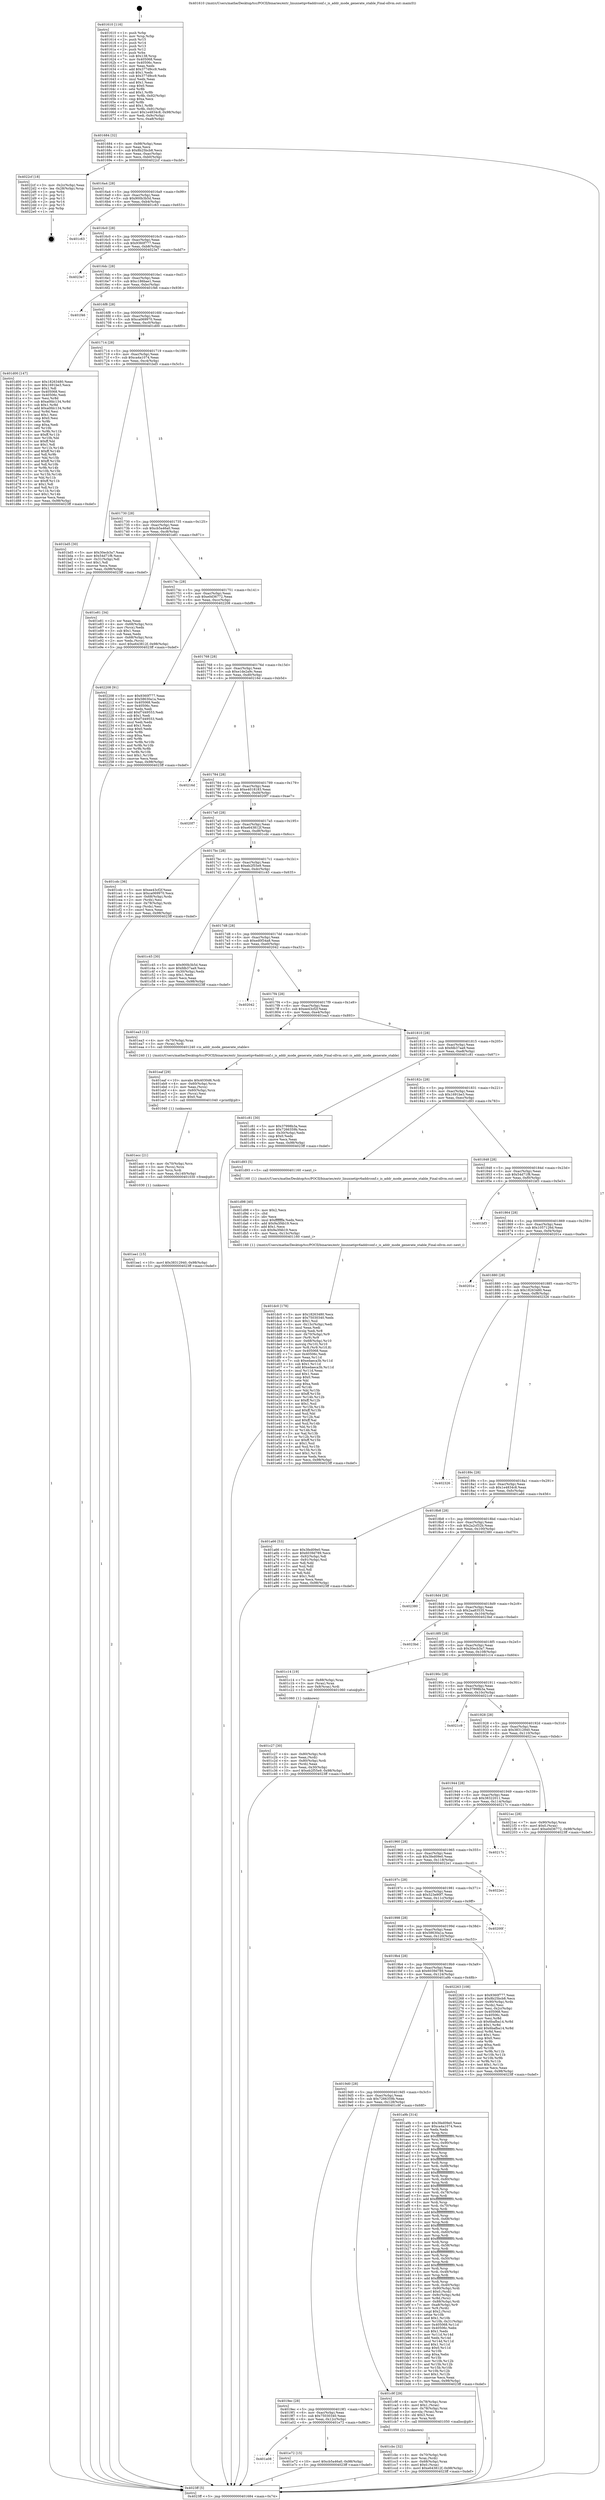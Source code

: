 digraph "0x401610" {
  label = "0x401610 (/mnt/c/Users/mathe/Desktop/tcc/POCII/binaries/extr_linuxnetipv6addrconf.c_is_addr_mode_generate_stable_Final-ollvm.out::main(0))"
  labelloc = "t"
  node[shape=record]

  Entry [label="",width=0.3,height=0.3,shape=circle,fillcolor=black,style=filled]
  "0x401684" [label="{
     0x401684 [32]\l
     | [instrs]\l
     &nbsp;&nbsp;0x401684 \<+6\>: mov -0x98(%rbp),%eax\l
     &nbsp;&nbsp;0x40168a \<+2\>: mov %eax,%ecx\l
     &nbsp;&nbsp;0x40168c \<+6\>: sub $0x8b25bcb8,%ecx\l
     &nbsp;&nbsp;0x401692 \<+6\>: mov %eax,-0xac(%rbp)\l
     &nbsp;&nbsp;0x401698 \<+6\>: mov %ecx,-0xb0(%rbp)\l
     &nbsp;&nbsp;0x40169e \<+6\>: je 00000000004022cf \<main+0xcbf\>\l
  }"]
  "0x4022cf" [label="{
     0x4022cf [18]\l
     | [instrs]\l
     &nbsp;&nbsp;0x4022cf \<+3\>: mov -0x2c(%rbp),%eax\l
     &nbsp;&nbsp;0x4022d2 \<+4\>: lea -0x28(%rbp),%rsp\l
     &nbsp;&nbsp;0x4022d6 \<+1\>: pop %rbx\l
     &nbsp;&nbsp;0x4022d7 \<+2\>: pop %r12\l
     &nbsp;&nbsp;0x4022d9 \<+2\>: pop %r13\l
     &nbsp;&nbsp;0x4022db \<+2\>: pop %r14\l
     &nbsp;&nbsp;0x4022dd \<+2\>: pop %r15\l
     &nbsp;&nbsp;0x4022df \<+1\>: pop %rbp\l
     &nbsp;&nbsp;0x4022e0 \<+1\>: ret\l
  }"]
  "0x4016a4" [label="{
     0x4016a4 [28]\l
     | [instrs]\l
     &nbsp;&nbsp;0x4016a4 \<+5\>: jmp 00000000004016a9 \<main+0x99\>\l
     &nbsp;&nbsp;0x4016a9 \<+6\>: mov -0xac(%rbp),%eax\l
     &nbsp;&nbsp;0x4016af \<+5\>: sub $0x900b3b5d,%eax\l
     &nbsp;&nbsp;0x4016b4 \<+6\>: mov %eax,-0xb4(%rbp)\l
     &nbsp;&nbsp;0x4016ba \<+6\>: je 0000000000401c63 \<main+0x653\>\l
  }"]
  Exit [label="",width=0.3,height=0.3,shape=circle,fillcolor=black,style=filled,peripheries=2]
  "0x401c63" [label="{
     0x401c63\l
  }", style=dashed]
  "0x4016c0" [label="{
     0x4016c0 [28]\l
     | [instrs]\l
     &nbsp;&nbsp;0x4016c0 \<+5\>: jmp 00000000004016c5 \<main+0xb5\>\l
     &nbsp;&nbsp;0x4016c5 \<+6\>: mov -0xac(%rbp),%eax\l
     &nbsp;&nbsp;0x4016cb \<+5\>: sub $0x9360f777,%eax\l
     &nbsp;&nbsp;0x4016d0 \<+6\>: mov %eax,-0xb8(%rbp)\l
     &nbsp;&nbsp;0x4016d6 \<+6\>: je 00000000004023e7 \<main+0xdd7\>\l
  }"]
  "0x401ee1" [label="{
     0x401ee1 [15]\l
     | [instrs]\l
     &nbsp;&nbsp;0x401ee1 \<+10\>: movl $0x38312940,-0x98(%rbp)\l
     &nbsp;&nbsp;0x401eeb \<+5\>: jmp 00000000004023ff \<main+0xdef\>\l
  }"]
  "0x4023e7" [label="{
     0x4023e7\l
  }", style=dashed]
  "0x4016dc" [label="{
     0x4016dc [28]\l
     | [instrs]\l
     &nbsp;&nbsp;0x4016dc \<+5\>: jmp 00000000004016e1 \<main+0xd1\>\l
     &nbsp;&nbsp;0x4016e1 \<+6\>: mov -0xac(%rbp),%eax\l
     &nbsp;&nbsp;0x4016e7 \<+5\>: sub $0xc186bae1,%eax\l
     &nbsp;&nbsp;0x4016ec \<+6\>: mov %eax,-0xbc(%rbp)\l
     &nbsp;&nbsp;0x4016f2 \<+6\>: je 0000000000401f46 \<main+0x936\>\l
  }"]
  "0x401ecc" [label="{
     0x401ecc [21]\l
     | [instrs]\l
     &nbsp;&nbsp;0x401ecc \<+4\>: mov -0x70(%rbp),%rcx\l
     &nbsp;&nbsp;0x401ed0 \<+3\>: mov (%rcx),%rcx\l
     &nbsp;&nbsp;0x401ed3 \<+3\>: mov %rcx,%rdi\l
     &nbsp;&nbsp;0x401ed6 \<+6\>: mov %eax,-0x140(%rbp)\l
     &nbsp;&nbsp;0x401edc \<+5\>: call 0000000000401030 \<free@plt\>\l
     | [calls]\l
     &nbsp;&nbsp;0x401030 \{1\} (unknown)\l
  }"]
  "0x401f46" [label="{
     0x401f46\l
  }", style=dashed]
  "0x4016f8" [label="{
     0x4016f8 [28]\l
     | [instrs]\l
     &nbsp;&nbsp;0x4016f8 \<+5\>: jmp 00000000004016fd \<main+0xed\>\l
     &nbsp;&nbsp;0x4016fd \<+6\>: mov -0xac(%rbp),%eax\l
     &nbsp;&nbsp;0x401703 \<+5\>: sub $0xca069970,%eax\l
     &nbsp;&nbsp;0x401708 \<+6\>: mov %eax,-0xc0(%rbp)\l
     &nbsp;&nbsp;0x40170e \<+6\>: je 0000000000401d00 \<main+0x6f0\>\l
  }"]
  "0x401eaf" [label="{
     0x401eaf [29]\l
     | [instrs]\l
     &nbsp;&nbsp;0x401eaf \<+10\>: movabs $0x4030d6,%rdi\l
     &nbsp;&nbsp;0x401eb9 \<+4\>: mov -0x60(%rbp),%rcx\l
     &nbsp;&nbsp;0x401ebd \<+2\>: mov %eax,(%rcx)\l
     &nbsp;&nbsp;0x401ebf \<+4\>: mov -0x60(%rbp),%rcx\l
     &nbsp;&nbsp;0x401ec3 \<+2\>: mov (%rcx),%esi\l
     &nbsp;&nbsp;0x401ec5 \<+2\>: mov $0x0,%al\l
     &nbsp;&nbsp;0x401ec7 \<+5\>: call 0000000000401040 \<printf@plt\>\l
     | [calls]\l
     &nbsp;&nbsp;0x401040 \{1\} (unknown)\l
  }"]
  "0x401d00" [label="{
     0x401d00 [147]\l
     | [instrs]\l
     &nbsp;&nbsp;0x401d00 \<+5\>: mov $0x18263480,%eax\l
     &nbsp;&nbsp;0x401d05 \<+5\>: mov $0x1691be3,%ecx\l
     &nbsp;&nbsp;0x401d0a \<+2\>: mov $0x1,%dl\l
     &nbsp;&nbsp;0x401d0c \<+7\>: mov 0x405068,%esi\l
     &nbsp;&nbsp;0x401d13 \<+7\>: mov 0x40506c,%edi\l
     &nbsp;&nbsp;0x401d1a \<+3\>: mov %esi,%r8d\l
     &nbsp;&nbsp;0x401d1d \<+7\>: sub $0xa0fdc134,%r8d\l
     &nbsp;&nbsp;0x401d24 \<+4\>: sub $0x1,%r8d\l
     &nbsp;&nbsp;0x401d28 \<+7\>: add $0xa0fdc134,%r8d\l
     &nbsp;&nbsp;0x401d2f \<+4\>: imul %r8d,%esi\l
     &nbsp;&nbsp;0x401d33 \<+3\>: and $0x1,%esi\l
     &nbsp;&nbsp;0x401d36 \<+3\>: cmp $0x0,%esi\l
     &nbsp;&nbsp;0x401d39 \<+4\>: sete %r9b\l
     &nbsp;&nbsp;0x401d3d \<+3\>: cmp $0xa,%edi\l
     &nbsp;&nbsp;0x401d40 \<+4\>: setl %r10b\l
     &nbsp;&nbsp;0x401d44 \<+3\>: mov %r9b,%r11b\l
     &nbsp;&nbsp;0x401d47 \<+4\>: xor $0xff,%r11b\l
     &nbsp;&nbsp;0x401d4b \<+3\>: mov %r10b,%bl\l
     &nbsp;&nbsp;0x401d4e \<+3\>: xor $0xff,%bl\l
     &nbsp;&nbsp;0x401d51 \<+3\>: xor $0x1,%dl\l
     &nbsp;&nbsp;0x401d54 \<+3\>: mov %r11b,%r14b\l
     &nbsp;&nbsp;0x401d57 \<+4\>: and $0xff,%r14b\l
     &nbsp;&nbsp;0x401d5b \<+3\>: and %dl,%r9b\l
     &nbsp;&nbsp;0x401d5e \<+3\>: mov %bl,%r15b\l
     &nbsp;&nbsp;0x401d61 \<+4\>: and $0xff,%r15b\l
     &nbsp;&nbsp;0x401d65 \<+3\>: and %dl,%r10b\l
     &nbsp;&nbsp;0x401d68 \<+3\>: or %r9b,%r14b\l
     &nbsp;&nbsp;0x401d6b \<+3\>: or %r10b,%r15b\l
     &nbsp;&nbsp;0x401d6e \<+3\>: xor %r15b,%r14b\l
     &nbsp;&nbsp;0x401d71 \<+3\>: or %bl,%r11b\l
     &nbsp;&nbsp;0x401d74 \<+4\>: xor $0xff,%r11b\l
     &nbsp;&nbsp;0x401d78 \<+3\>: or $0x1,%dl\l
     &nbsp;&nbsp;0x401d7b \<+3\>: and %dl,%r11b\l
     &nbsp;&nbsp;0x401d7e \<+3\>: or %r11b,%r14b\l
     &nbsp;&nbsp;0x401d81 \<+4\>: test $0x1,%r14b\l
     &nbsp;&nbsp;0x401d85 \<+3\>: cmovne %ecx,%eax\l
     &nbsp;&nbsp;0x401d88 \<+6\>: mov %eax,-0x98(%rbp)\l
     &nbsp;&nbsp;0x401d8e \<+5\>: jmp 00000000004023ff \<main+0xdef\>\l
  }"]
  "0x401714" [label="{
     0x401714 [28]\l
     | [instrs]\l
     &nbsp;&nbsp;0x401714 \<+5\>: jmp 0000000000401719 \<main+0x109\>\l
     &nbsp;&nbsp;0x401719 \<+6\>: mov -0xac(%rbp),%eax\l
     &nbsp;&nbsp;0x40171f \<+5\>: sub $0xca4a1074,%eax\l
     &nbsp;&nbsp;0x401724 \<+6\>: mov %eax,-0xc4(%rbp)\l
     &nbsp;&nbsp;0x40172a \<+6\>: je 0000000000401bd5 \<main+0x5c5\>\l
  }"]
  "0x401a08" [label="{
     0x401a08\l
  }", style=dashed]
  "0x401bd5" [label="{
     0x401bd5 [30]\l
     | [instrs]\l
     &nbsp;&nbsp;0x401bd5 \<+5\>: mov $0x30ecb3a7,%eax\l
     &nbsp;&nbsp;0x401bda \<+5\>: mov $0x54d71f8,%ecx\l
     &nbsp;&nbsp;0x401bdf \<+3\>: mov -0x31(%rbp),%dl\l
     &nbsp;&nbsp;0x401be2 \<+3\>: test $0x1,%dl\l
     &nbsp;&nbsp;0x401be5 \<+3\>: cmovne %ecx,%eax\l
     &nbsp;&nbsp;0x401be8 \<+6\>: mov %eax,-0x98(%rbp)\l
     &nbsp;&nbsp;0x401bee \<+5\>: jmp 00000000004023ff \<main+0xdef\>\l
  }"]
  "0x401730" [label="{
     0x401730 [28]\l
     | [instrs]\l
     &nbsp;&nbsp;0x401730 \<+5\>: jmp 0000000000401735 \<main+0x125\>\l
     &nbsp;&nbsp;0x401735 \<+6\>: mov -0xac(%rbp),%eax\l
     &nbsp;&nbsp;0x40173b \<+5\>: sub $0xcb5a46a0,%eax\l
     &nbsp;&nbsp;0x401740 \<+6\>: mov %eax,-0xc8(%rbp)\l
     &nbsp;&nbsp;0x401746 \<+6\>: je 0000000000401e81 \<main+0x871\>\l
  }"]
  "0x401e72" [label="{
     0x401e72 [15]\l
     | [instrs]\l
     &nbsp;&nbsp;0x401e72 \<+10\>: movl $0xcb5a46a0,-0x98(%rbp)\l
     &nbsp;&nbsp;0x401e7c \<+5\>: jmp 00000000004023ff \<main+0xdef\>\l
  }"]
  "0x401e81" [label="{
     0x401e81 [34]\l
     | [instrs]\l
     &nbsp;&nbsp;0x401e81 \<+2\>: xor %eax,%eax\l
     &nbsp;&nbsp;0x401e83 \<+4\>: mov -0x68(%rbp),%rcx\l
     &nbsp;&nbsp;0x401e87 \<+2\>: mov (%rcx),%edx\l
     &nbsp;&nbsp;0x401e89 \<+3\>: sub $0x1,%eax\l
     &nbsp;&nbsp;0x401e8c \<+2\>: sub %eax,%edx\l
     &nbsp;&nbsp;0x401e8e \<+4\>: mov -0x68(%rbp),%rcx\l
     &nbsp;&nbsp;0x401e92 \<+2\>: mov %edx,(%rcx)\l
     &nbsp;&nbsp;0x401e94 \<+10\>: movl $0xe643812f,-0x98(%rbp)\l
     &nbsp;&nbsp;0x401e9e \<+5\>: jmp 00000000004023ff \<main+0xdef\>\l
  }"]
  "0x40174c" [label="{
     0x40174c [28]\l
     | [instrs]\l
     &nbsp;&nbsp;0x40174c \<+5\>: jmp 0000000000401751 \<main+0x141\>\l
     &nbsp;&nbsp;0x401751 \<+6\>: mov -0xac(%rbp),%eax\l
     &nbsp;&nbsp;0x401757 \<+5\>: sub $0xe0d36772,%eax\l
     &nbsp;&nbsp;0x40175c \<+6\>: mov %eax,-0xcc(%rbp)\l
     &nbsp;&nbsp;0x401762 \<+6\>: je 0000000000402208 \<main+0xbf8\>\l
  }"]
  "0x401dc0" [label="{
     0x401dc0 [178]\l
     | [instrs]\l
     &nbsp;&nbsp;0x401dc0 \<+5\>: mov $0x18263480,%ecx\l
     &nbsp;&nbsp;0x401dc5 \<+5\>: mov $0x75030340,%edx\l
     &nbsp;&nbsp;0x401dca \<+3\>: mov $0x1,%sil\l
     &nbsp;&nbsp;0x401dcd \<+6\>: mov -0x13c(%rbp),%edi\l
     &nbsp;&nbsp;0x401dd3 \<+3\>: imul %eax,%edi\l
     &nbsp;&nbsp;0x401dd6 \<+3\>: movslq %edi,%r8\l
     &nbsp;&nbsp;0x401dd9 \<+4\>: mov -0x70(%rbp),%r9\l
     &nbsp;&nbsp;0x401ddd \<+3\>: mov (%r9),%r9\l
     &nbsp;&nbsp;0x401de0 \<+4\>: mov -0x68(%rbp),%r10\l
     &nbsp;&nbsp;0x401de4 \<+3\>: movslq (%r10),%r10\l
     &nbsp;&nbsp;0x401de7 \<+4\>: mov %r8,(%r9,%r10,8)\l
     &nbsp;&nbsp;0x401deb \<+7\>: mov 0x405068,%eax\l
     &nbsp;&nbsp;0x401df2 \<+7\>: mov 0x40506c,%edi\l
     &nbsp;&nbsp;0x401df9 \<+3\>: mov %eax,%r11d\l
     &nbsp;&nbsp;0x401dfc \<+7\>: sub $0xedaeca3b,%r11d\l
     &nbsp;&nbsp;0x401e03 \<+4\>: sub $0x1,%r11d\l
     &nbsp;&nbsp;0x401e07 \<+7\>: add $0xedaeca3b,%r11d\l
     &nbsp;&nbsp;0x401e0e \<+4\>: imul %r11d,%eax\l
     &nbsp;&nbsp;0x401e12 \<+3\>: and $0x1,%eax\l
     &nbsp;&nbsp;0x401e15 \<+3\>: cmp $0x0,%eax\l
     &nbsp;&nbsp;0x401e18 \<+3\>: sete %bl\l
     &nbsp;&nbsp;0x401e1b \<+3\>: cmp $0xa,%edi\l
     &nbsp;&nbsp;0x401e1e \<+4\>: setl %r14b\l
     &nbsp;&nbsp;0x401e22 \<+3\>: mov %bl,%r15b\l
     &nbsp;&nbsp;0x401e25 \<+4\>: xor $0xff,%r15b\l
     &nbsp;&nbsp;0x401e29 \<+3\>: mov %r14b,%r12b\l
     &nbsp;&nbsp;0x401e2c \<+4\>: xor $0xff,%r12b\l
     &nbsp;&nbsp;0x401e30 \<+4\>: xor $0x1,%sil\l
     &nbsp;&nbsp;0x401e34 \<+3\>: mov %r15b,%r13b\l
     &nbsp;&nbsp;0x401e37 \<+4\>: and $0xff,%r13b\l
     &nbsp;&nbsp;0x401e3b \<+3\>: and %sil,%bl\l
     &nbsp;&nbsp;0x401e3e \<+3\>: mov %r12b,%al\l
     &nbsp;&nbsp;0x401e41 \<+2\>: and $0xff,%al\l
     &nbsp;&nbsp;0x401e43 \<+3\>: and %sil,%r14b\l
     &nbsp;&nbsp;0x401e46 \<+3\>: or %bl,%r13b\l
     &nbsp;&nbsp;0x401e49 \<+3\>: or %r14b,%al\l
     &nbsp;&nbsp;0x401e4c \<+3\>: xor %al,%r13b\l
     &nbsp;&nbsp;0x401e4f \<+3\>: or %r12b,%r15b\l
     &nbsp;&nbsp;0x401e52 \<+4\>: xor $0xff,%r15b\l
     &nbsp;&nbsp;0x401e56 \<+4\>: or $0x1,%sil\l
     &nbsp;&nbsp;0x401e5a \<+3\>: and %sil,%r15b\l
     &nbsp;&nbsp;0x401e5d \<+3\>: or %r15b,%r13b\l
     &nbsp;&nbsp;0x401e60 \<+4\>: test $0x1,%r13b\l
     &nbsp;&nbsp;0x401e64 \<+3\>: cmovne %edx,%ecx\l
     &nbsp;&nbsp;0x401e67 \<+6\>: mov %ecx,-0x98(%rbp)\l
     &nbsp;&nbsp;0x401e6d \<+5\>: jmp 00000000004023ff \<main+0xdef\>\l
  }"]
  "0x402208" [label="{
     0x402208 [91]\l
     | [instrs]\l
     &nbsp;&nbsp;0x402208 \<+5\>: mov $0x9360f777,%eax\l
     &nbsp;&nbsp;0x40220d \<+5\>: mov $0x58630a1a,%ecx\l
     &nbsp;&nbsp;0x402212 \<+7\>: mov 0x405068,%edx\l
     &nbsp;&nbsp;0x402219 \<+7\>: mov 0x40506c,%esi\l
     &nbsp;&nbsp;0x402220 \<+2\>: mov %edx,%edi\l
     &nbsp;&nbsp;0x402222 \<+6\>: add $0xf7d49553,%edi\l
     &nbsp;&nbsp;0x402228 \<+3\>: sub $0x1,%edi\l
     &nbsp;&nbsp;0x40222b \<+6\>: sub $0xf7d49553,%edi\l
     &nbsp;&nbsp;0x402231 \<+3\>: imul %edi,%edx\l
     &nbsp;&nbsp;0x402234 \<+3\>: and $0x1,%edx\l
     &nbsp;&nbsp;0x402237 \<+3\>: cmp $0x0,%edx\l
     &nbsp;&nbsp;0x40223a \<+4\>: sete %r8b\l
     &nbsp;&nbsp;0x40223e \<+3\>: cmp $0xa,%esi\l
     &nbsp;&nbsp;0x402241 \<+4\>: setl %r9b\l
     &nbsp;&nbsp;0x402245 \<+3\>: mov %r8b,%r10b\l
     &nbsp;&nbsp;0x402248 \<+3\>: and %r9b,%r10b\l
     &nbsp;&nbsp;0x40224b \<+3\>: xor %r9b,%r8b\l
     &nbsp;&nbsp;0x40224e \<+3\>: or %r8b,%r10b\l
     &nbsp;&nbsp;0x402251 \<+4\>: test $0x1,%r10b\l
     &nbsp;&nbsp;0x402255 \<+3\>: cmovne %ecx,%eax\l
     &nbsp;&nbsp;0x402258 \<+6\>: mov %eax,-0x98(%rbp)\l
     &nbsp;&nbsp;0x40225e \<+5\>: jmp 00000000004023ff \<main+0xdef\>\l
  }"]
  "0x401768" [label="{
     0x401768 [28]\l
     | [instrs]\l
     &nbsp;&nbsp;0x401768 \<+5\>: jmp 000000000040176d \<main+0x15d\>\l
     &nbsp;&nbsp;0x40176d \<+6\>: mov -0xac(%rbp),%eax\l
     &nbsp;&nbsp;0x401773 \<+5\>: sub $0xe1de2a9c,%eax\l
     &nbsp;&nbsp;0x401778 \<+6\>: mov %eax,-0xd0(%rbp)\l
     &nbsp;&nbsp;0x40177e \<+6\>: je 000000000040216d \<main+0xb5d\>\l
  }"]
  "0x401d98" [label="{
     0x401d98 [40]\l
     | [instrs]\l
     &nbsp;&nbsp;0x401d98 \<+5\>: mov $0x2,%ecx\l
     &nbsp;&nbsp;0x401d9d \<+1\>: cltd\l
     &nbsp;&nbsp;0x401d9e \<+2\>: idiv %ecx\l
     &nbsp;&nbsp;0x401da0 \<+6\>: imul $0xfffffffe,%edx,%ecx\l
     &nbsp;&nbsp;0x401da6 \<+6\>: add $0x9a3f4b19,%ecx\l
     &nbsp;&nbsp;0x401dac \<+3\>: add $0x1,%ecx\l
     &nbsp;&nbsp;0x401daf \<+6\>: sub $0x9a3f4b19,%ecx\l
     &nbsp;&nbsp;0x401db5 \<+6\>: mov %ecx,-0x13c(%rbp)\l
     &nbsp;&nbsp;0x401dbb \<+5\>: call 0000000000401160 \<next_i\>\l
     | [calls]\l
     &nbsp;&nbsp;0x401160 \{1\} (/mnt/c/Users/mathe/Desktop/tcc/POCII/binaries/extr_linuxnetipv6addrconf.c_is_addr_mode_generate_stable_Final-ollvm.out::next_i)\l
  }"]
  "0x40216d" [label="{
     0x40216d\l
  }", style=dashed]
  "0x401784" [label="{
     0x401784 [28]\l
     | [instrs]\l
     &nbsp;&nbsp;0x401784 \<+5\>: jmp 0000000000401789 \<main+0x179\>\l
     &nbsp;&nbsp;0x401789 \<+6\>: mov -0xac(%rbp),%eax\l
     &nbsp;&nbsp;0x40178f \<+5\>: sub $0xe4018183,%eax\l
     &nbsp;&nbsp;0x401794 \<+6\>: mov %eax,-0xd4(%rbp)\l
     &nbsp;&nbsp;0x40179a \<+6\>: je 00000000004020f7 \<main+0xae7\>\l
  }"]
  "0x401cbc" [label="{
     0x401cbc [32]\l
     | [instrs]\l
     &nbsp;&nbsp;0x401cbc \<+4\>: mov -0x70(%rbp),%rdi\l
     &nbsp;&nbsp;0x401cc0 \<+3\>: mov %rax,(%rdi)\l
     &nbsp;&nbsp;0x401cc3 \<+4\>: mov -0x68(%rbp),%rax\l
     &nbsp;&nbsp;0x401cc7 \<+6\>: movl $0x0,(%rax)\l
     &nbsp;&nbsp;0x401ccd \<+10\>: movl $0xe643812f,-0x98(%rbp)\l
     &nbsp;&nbsp;0x401cd7 \<+5\>: jmp 00000000004023ff \<main+0xdef\>\l
  }"]
  "0x4020f7" [label="{
     0x4020f7\l
  }", style=dashed]
  "0x4017a0" [label="{
     0x4017a0 [28]\l
     | [instrs]\l
     &nbsp;&nbsp;0x4017a0 \<+5\>: jmp 00000000004017a5 \<main+0x195\>\l
     &nbsp;&nbsp;0x4017a5 \<+6\>: mov -0xac(%rbp),%eax\l
     &nbsp;&nbsp;0x4017ab \<+5\>: sub $0xe643812f,%eax\l
     &nbsp;&nbsp;0x4017b0 \<+6\>: mov %eax,-0xd8(%rbp)\l
     &nbsp;&nbsp;0x4017b6 \<+6\>: je 0000000000401cdc \<main+0x6cc\>\l
  }"]
  "0x4019ec" [label="{
     0x4019ec [28]\l
     | [instrs]\l
     &nbsp;&nbsp;0x4019ec \<+5\>: jmp 00000000004019f1 \<main+0x3e1\>\l
     &nbsp;&nbsp;0x4019f1 \<+6\>: mov -0xac(%rbp),%eax\l
     &nbsp;&nbsp;0x4019f7 \<+5\>: sub $0x75030340,%eax\l
     &nbsp;&nbsp;0x4019fc \<+6\>: mov %eax,-0x12c(%rbp)\l
     &nbsp;&nbsp;0x401a02 \<+6\>: je 0000000000401e72 \<main+0x862\>\l
  }"]
  "0x401cdc" [label="{
     0x401cdc [36]\l
     | [instrs]\l
     &nbsp;&nbsp;0x401cdc \<+5\>: mov $0xee43cf2f,%eax\l
     &nbsp;&nbsp;0x401ce1 \<+5\>: mov $0xca069970,%ecx\l
     &nbsp;&nbsp;0x401ce6 \<+4\>: mov -0x68(%rbp),%rdx\l
     &nbsp;&nbsp;0x401cea \<+2\>: mov (%rdx),%esi\l
     &nbsp;&nbsp;0x401cec \<+4\>: mov -0x78(%rbp),%rdx\l
     &nbsp;&nbsp;0x401cf0 \<+2\>: cmp (%rdx),%esi\l
     &nbsp;&nbsp;0x401cf2 \<+3\>: cmovl %ecx,%eax\l
     &nbsp;&nbsp;0x401cf5 \<+6\>: mov %eax,-0x98(%rbp)\l
     &nbsp;&nbsp;0x401cfb \<+5\>: jmp 00000000004023ff \<main+0xdef\>\l
  }"]
  "0x4017bc" [label="{
     0x4017bc [28]\l
     | [instrs]\l
     &nbsp;&nbsp;0x4017bc \<+5\>: jmp 00000000004017c1 \<main+0x1b1\>\l
     &nbsp;&nbsp;0x4017c1 \<+6\>: mov -0xac(%rbp),%eax\l
     &nbsp;&nbsp;0x4017c7 \<+5\>: sub $0xeb2f55e9,%eax\l
     &nbsp;&nbsp;0x4017cc \<+6\>: mov %eax,-0xdc(%rbp)\l
     &nbsp;&nbsp;0x4017d2 \<+6\>: je 0000000000401c45 \<main+0x635\>\l
  }"]
  "0x401c9f" [label="{
     0x401c9f [29]\l
     | [instrs]\l
     &nbsp;&nbsp;0x401c9f \<+4\>: mov -0x78(%rbp),%rax\l
     &nbsp;&nbsp;0x401ca3 \<+6\>: movl $0x1,(%rax)\l
     &nbsp;&nbsp;0x401ca9 \<+4\>: mov -0x78(%rbp),%rax\l
     &nbsp;&nbsp;0x401cad \<+3\>: movslq (%rax),%rax\l
     &nbsp;&nbsp;0x401cb0 \<+4\>: shl $0x3,%rax\l
     &nbsp;&nbsp;0x401cb4 \<+3\>: mov %rax,%rdi\l
     &nbsp;&nbsp;0x401cb7 \<+5\>: call 0000000000401050 \<malloc@plt\>\l
     | [calls]\l
     &nbsp;&nbsp;0x401050 \{1\} (unknown)\l
  }"]
  "0x401c45" [label="{
     0x401c45 [30]\l
     | [instrs]\l
     &nbsp;&nbsp;0x401c45 \<+5\>: mov $0x900b3b5d,%eax\l
     &nbsp;&nbsp;0x401c4a \<+5\>: mov $0xfdb37aa9,%ecx\l
     &nbsp;&nbsp;0x401c4f \<+3\>: mov -0x30(%rbp),%edx\l
     &nbsp;&nbsp;0x401c52 \<+3\>: cmp $0x1,%edx\l
     &nbsp;&nbsp;0x401c55 \<+3\>: cmovl %ecx,%eax\l
     &nbsp;&nbsp;0x401c58 \<+6\>: mov %eax,-0x98(%rbp)\l
     &nbsp;&nbsp;0x401c5e \<+5\>: jmp 00000000004023ff \<main+0xdef\>\l
  }"]
  "0x4017d8" [label="{
     0x4017d8 [28]\l
     | [instrs]\l
     &nbsp;&nbsp;0x4017d8 \<+5\>: jmp 00000000004017dd \<main+0x1cd\>\l
     &nbsp;&nbsp;0x4017dd \<+6\>: mov -0xac(%rbp),%eax\l
     &nbsp;&nbsp;0x4017e3 \<+5\>: sub $0xed0f34a8,%eax\l
     &nbsp;&nbsp;0x4017e8 \<+6\>: mov %eax,-0xe0(%rbp)\l
     &nbsp;&nbsp;0x4017ee \<+6\>: je 0000000000402042 \<main+0xa32\>\l
  }"]
  "0x401c27" [label="{
     0x401c27 [30]\l
     | [instrs]\l
     &nbsp;&nbsp;0x401c27 \<+4\>: mov -0x80(%rbp),%rdi\l
     &nbsp;&nbsp;0x401c2b \<+2\>: mov %eax,(%rdi)\l
     &nbsp;&nbsp;0x401c2d \<+4\>: mov -0x80(%rbp),%rdi\l
     &nbsp;&nbsp;0x401c31 \<+2\>: mov (%rdi),%eax\l
     &nbsp;&nbsp;0x401c33 \<+3\>: mov %eax,-0x30(%rbp)\l
     &nbsp;&nbsp;0x401c36 \<+10\>: movl $0xeb2f55e9,-0x98(%rbp)\l
     &nbsp;&nbsp;0x401c40 \<+5\>: jmp 00000000004023ff \<main+0xdef\>\l
  }"]
  "0x402042" [label="{
     0x402042\l
  }", style=dashed]
  "0x4017f4" [label="{
     0x4017f4 [28]\l
     | [instrs]\l
     &nbsp;&nbsp;0x4017f4 \<+5\>: jmp 00000000004017f9 \<main+0x1e9\>\l
     &nbsp;&nbsp;0x4017f9 \<+6\>: mov -0xac(%rbp),%eax\l
     &nbsp;&nbsp;0x4017ff \<+5\>: sub $0xee43cf2f,%eax\l
     &nbsp;&nbsp;0x401804 \<+6\>: mov %eax,-0xe4(%rbp)\l
     &nbsp;&nbsp;0x40180a \<+6\>: je 0000000000401ea3 \<main+0x893\>\l
  }"]
  "0x4019d0" [label="{
     0x4019d0 [28]\l
     | [instrs]\l
     &nbsp;&nbsp;0x4019d0 \<+5\>: jmp 00000000004019d5 \<main+0x3c5\>\l
     &nbsp;&nbsp;0x4019d5 \<+6\>: mov -0xac(%rbp),%eax\l
     &nbsp;&nbsp;0x4019db \<+5\>: sub $0x7266359b,%eax\l
     &nbsp;&nbsp;0x4019e0 \<+6\>: mov %eax,-0x128(%rbp)\l
     &nbsp;&nbsp;0x4019e6 \<+6\>: je 0000000000401c9f \<main+0x68f\>\l
  }"]
  "0x401ea3" [label="{
     0x401ea3 [12]\l
     | [instrs]\l
     &nbsp;&nbsp;0x401ea3 \<+4\>: mov -0x70(%rbp),%rax\l
     &nbsp;&nbsp;0x401ea7 \<+3\>: mov (%rax),%rdi\l
     &nbsp;&nbsp;0x401eaa \<+5\>: call 0000000000401240 \<is_addr_mode_generate_stable\>\l
     | [calls]\l
     &nbsp;&nbsp;0x401240 \{1\} (/mnt/c/Users/mathe/Desktop/tcc/POCII/binaries/extr_linuxnetipv6addrconf.c_is_addr_mode_generate_stable_Final-ollvm.out::is_addr_mode_generate_stable)\l
  }"]
  "0x401810" [label="{
     0x401810 [28]\l
     | [instrs]\l
     &nbsp;&nbsp;0x401810 \<+5\>: jmp 0000000000401815 \<main+0x205\>\l
     &nbsp;&nbsp;0x401815 \<+6\>: mov -0xac(%rbp),%eax\l
     &nbsp;&nbsp;0x40181b \<+5\>: sub $0xfdb37aa9,%eax\l
     &nbsp;&nbsp;0x401820 \<+6\>: mov %eax,-0xe8(%rbp)\l
     &nbsp;&nbsp;0x401826 \<+6\>: je 0000000000401c81 \<main+0x671\>\l
  }"]
  "0x401a9b" [label="{
     0x401a9b [314]\l
     | [instrs]\l
     &nbsp;&nbsp;0x401a9b \<+5\>: mov $0x3fed09e0,%eax\l
     &nbsp;&nbsp;0x401aa0 \<+5\>: mov $0xca4a1074,%ecx\l
     &nbsp;&nbsp;0x401aa5 \<+2\>: xor %edx,%edx\l
     &nbsp;&nbsp;0x401aa7 \<+3\>: mov %rsp,%rsi\l
     &nbsp;&nbsp;0x401aaa \<+4\>: add $0xfffffffffffffff0,%rsi\l
     &nbsp;&nbsp;0x401aae \<+3\>: mov %rsi,%rsp\l
     &nbsp;&nbsp;0x401ab1 \<+7\>: mov %rsi,-0x90(%rbp)\l
     &nbsp;&nbsp;0x401ab8 \<+3\>: mov %rsp,%rsi\l
     &nbsp;&nbsp;0x401abb \<+4\>: add $0xfffffffffffffff0,%rsi\l
     &nbsp;&nbsp;0x401abf \<+3\>: mov %rsi,%rsp\l
     &nbsp;&nbsp;0x401ac2 \<+3\>: mov %rsp,%rdi\l
     &nbsp;&nbsp;0x401ac5 \<+4\>: add $0xfffffffffffffff0,%rdi\l
     &nbsp;&nbsp;0x401ac9 \<+3\>: mov %rdi,%rsp\l
     &nbsp;&nbsp;0x401acc \<+7\>: mov %rdi,-0x88(%rbp)\l
     &nbsp;&nbsp;0x401ad3 \<+3\>: mov %rsp,%rdi\l
     &nbsp;&nbsp;0x401ad6 \<+4\>: add $0xfffffffffffffff0,%rdi\l
     &nbsp;&nbsp;0x401ada \<+3\>: mov %rdi,%rsp\l
     &nbsp;&nbsp;0x401add \<+4\>: mov %rdi,-0x80(%rbp)\l
     &nbsp;&nbsp;0x401ae1 \<+3\>: mov %rsp,%rdi\l
     &nbsp;&nbsp;0x401ae4 \<+4\>: add $0xfffffffffffffff0,%rdi\l
     &nbsp;&nbsp;0x401ae8 \<+3\>: mov %rdi,%rsp\l
     &nbsp;&nbsp;0x401aeb \<+4\>: mov %rdi,-0x78(%rbp)\l
     &nbsp;&nbsp;0x401aef \<+3\>: mov %rsp,%rdi\l
     &nbsp;&nbsp;0x401af2 \<+4\>: add $0xfffffffffffffff0,%rdi\l
     &nbsp;&nbsp;0x401af6 \<+3\>: mov %rdi,%rsp\l
     &nbsp;&nbsp;0x401af9 \<+4\>: mov %rdi,-0x70(%rbp)\l
     &nbsp;&nbsp;0x401afd \<+3\>: mov %rsp,%rdi\l
     &nbsp;&nbsp;0x401b00 \<+4\>: add $0xfffffffffffffff0,%rdi\l
     &nbsp;&nbsp;0x401b04 \<+3\>: mov %rdi,%rsp\l
     &nbsp;&nbsp;0x401b07 \<+4\>: mov %rdi,-0x68(%rbp)\l
     &nbsp;&nbsp;0x401b0b \<+3\>: mov %rsp,%rdi\l
     &nbsp;&nbsp;0x401b0e \<+4\>: add $0xfffffffffffffff0,%rdi\l
     &nbsp;&nbsp;0x401b12 \<+3\>: mov %rdi,%rsp\l
     &nbsp;&nbsp;0x401b15 \<+4\>: mov %rdi,-0x60(%rbp)\l
     &nbsp;&nbsp;0x401b19 \<+3\>: mov %rsp,%rdi\l
     &nbsp;&nbsp;0x401b1c \<+4\>: add $0xfffffffffffffff0,%rdi\l
     &nbsp;&nbsp;0x401b20 \<+3\>: mov %rdi,%rsp\l
     &nbsp;&nbsp;0x401b23 \<+4\>: mov %rdi,-0x58(%rbp)\l
     &nbsp;&nbsp;0x401b27 \<+3\>: mov %rsp,%rdi\l
     &nbsp;&nbsp;0x401b2a \<+4\>: add $0xfffffffffffffff0,%rdi\l
     &nbsp;&nbsp;0x401b2e \<+3\>: mov %rdi,%rsp\l
     &nbsp;&nbsp;0x401b31 \<+4\>: mov %rdi,-0x50(%rbp)\l
     &nbsp;&nbsp;0x401b35 \<+3\>: mov %rsp,%rdi\l
     &nbsp;&nbsp;0x401b38 \<+4\>: add $0xfffffffffffffff0,%rdi\l
     &nbsp;&nbsp;0x401b3c \<+3\>: mov %rdi,%rsp\l
     &nbsp;&nbsp;0x401b3f \<+4\>: mov %rdi,-0x48(%rbp)\l
     &nbsp;&nbsp;0x401b43 \<+3\>: mov %rsp,%rdi\l
     &nbsp;&nbsp;0x401b46 \<+4\>: add $0xfffffffffffffff0,%rdi\l
     &nbsp;&nbsp;0x401b4a \<+3\>: mov %rdi,%rsp\l
     &nbsp;&nbsp;0x401b4d \<+4\>: mov %rdi,-0x40(%rbp)\l
     &nbsp;&nbsp;0x401b51 \<+7\>: mov -0x90(%rbp),%rdi\l
     &nbsp;&nbsp;0x401b58 \<+6\>: movl $0x0,(%rdi)\l
     &nbsp;&nbsp;0x401b5e \<+7\>: mov -0x9c(%rbp),%r8d\l
     &nbsp;&nbsp;0x401b65 \<+3\>: mov %r8d,(%rsi)\l
     &nbsp;&nbsp;0x401b68 \<+7\>: mov -0x88(%rbp),%rdi\l
     &nbsp;&nbsp;0x401b6f \<+7\>: mov -0xa8(%rbp),%r9\l
     &nbsp;&nbsp;0x401b76 \<+3\>: mov %r9,(%rdi)\l
     &nbsp;&nbsp;0x401b79 \<+3\>: cmpl $0x2,(%rsi)\l
     &nbsp;&nbsp;0x401b7c \<+4\>: setne %r10b\l
     &nbsp;&nbsp;0x401b80 \<+4\>: and $0x1,%r10b\l
     &nbsp;&nbsp;0x401b84 \<+4\>: mov %r10b,-0x31(%rbp)\l
     &nbsp;&nbsp;0x401b88 \<+8\>: mov 0x405068,%r11d\l
     &nbsp;&nbsp;0x401b90 \<+7\>: mov 0x40506c,%ebx\l
     &nbsp;&nbsp;0x401b97 \<+3\>: sub $0x1,%edx\l
     &nbsp;&nbsp;0x401b9a \<+3\>: mov %r11d,%r14d\l
     &nbsp;&nbsp;0x401b9d \<+3\>: add %edx,%r14d\l
     &nbsp;&nbsp;0x401ba0 \<+4\>: imul %r14d,%r11d\l
     &nbsp;&nbsp;0x401ba4 \<+4\>: and $0x1,%r11d\l
     &nbsp;&nbsp;0x401ba8 \<+4\>: cmp $0x0,%r11d\l
     &nbsp;&nbsp;0x401bac \<+4\>: sete %r10b\l
     &nbsp;&nbsp;0x401bb0 \<+3\>: cmp $0xa,%ebx\l
     &nbsp;&nbsp;0x401bb3 \<+4\>: setl %r15b\l
     &nbsp;&nbsp;0x401bb7 \<+3\>: mov %r10b,%r12b\l
     &nbsp;&nbsp;0x401bba \<+3\>: and %r15b,%r12b\l
     &nbsp;&nbsp;0x401bbd \<+3\>: xor %r15b,%r10b\l
     &nbsp;&nbsp;0x401bc0 \<+3\>: or %r10b,%r12b\l
     &nbsp;&nbsp;0x401bc3 \<+4\>: test $0x1,%r12b\l
     &nbsp;&nbsp;0x401bc7 \<+3\>: cmovne %ecx,%eax\l
     &nbsp;&nbsp;0x401bca \<+6\>: mov %eax,-0x98(%rbp)\l
     &nbsp;&nbsp;0x401bd0 \<+5\>: jmp 00000000004023ff \<main+0xdef\>\l
  }"]
  "0x401c81" [label="{
     0x401c81 [30]\l
     | [instrs]\l
     &nbsp;&nbsp;0x401c81 \<+5\>: mov $0x37998b3a,%eax\l
     &nbsp;&nbsp;0x401c86 \<+5\>: mov $0x7266359b,%ecx\l
     &nbsp;&nbsp;0x401c8b \<+3\>: mov -0x30(%rbp),%edx\l
     &nbsp;&nbsp;0x401c8e \<+3\>: cmp $0x0,%edx\l
     &nbsp;&nbsp;0x401c91 \<+3\>: cmove %ecx,%eax\l
     &nbsp;&nbsp;0x401c94 \<+6\>: mov %eax,-0x98(%rbp)\l
     &nbsp;&nbsp;0x401c9a \<+5\>: jmp 00000000004023ff \<main+0xdef\>\l
  }"]
  "0x40182c" [label="{
     0x40182c [28]\l
     | [instrs]\l
     &nbsp;&nbsp;0x40182c \<+5\>: jmp 0000000000401831 \<main+0x221\>\l
     &nbsp;&nbsp;0x401831 \<+6\>: mov -0xac(%rbp),%eax\l
     &nbsp;&nbsp;0x401837 \<+5\>: sub $0x1691be3,%eax\l
     &nbsp;&nbsp;0x40183c \<+6\>: mov %eax,-0xec(%rbp)\l
     &nbsp;&nbsp;0x401842 \<+6\>: je 0000000000401d93 \<main+0x783\>\l
  }"]
  "0x4019b4" [label="{
     0x4019b4 [28]\l
     | [instrs]\l
     &nbsp;&nbsp;0x4019b4 \<+5\>: jmp 00000000004019b9 \<main+0x3a9\>\l
     &nbsp;&nbsp;0x4019b9 \<+6\>: mov -0xac(%rbp),%eax\l
     &nbsp;&nbsp;0x4019bf \<+5\>: sub $0x6039d789,%eax\l
     &nbsp;&nbsp;0x4019c4 \<+6\>: mov %eax,-0x124(%rbp)\l
     &nbsp;&nbsp;0x4019ca \<+6\>: je 0000000000401a9b \<main+0x48b\>\l
  }"]
  "0x401d93" [label="{
     0x401d93 [5]\l
     | [instrs]\l
     &nbsp;&nbsp;0x401d93 \<+5\>: call 0000000000401160 \<next_i\>\l
     | [calls]\l
     &nbsp;&nbsp;0x401160 \{1\} (/mnt/c/Users/mathe/Desktop/tcc/POCII/binaries/extr_linuxnetipv6addrconf.c_is_addr_mode_generate_stable_Final-ollvm.out::next_i)\l
  }"]
  "0x401848" [label="{
     0x401848 [28]\l
     | [instrs]\l
     &nbsp;&nbsp;0x401848 \<+5\>: jmp 000000000040184d \<main+0x23d\>\l
     &nbsp;&nbsp;0x40184d \<+6\>: mov -0xac(%rbp),%eax\l
     &nbsp;&nbsp;0x401853 \<+5\>: sub $0x54d71f8,%eax\l
     &nbsp;&nbsp;0x401858 \<+6\>: mov %eax,-0xf0(%rbp)\l
     &nbsp;&nbsp;0x40185e \<+6\>: je 0000000000401bf3 \<main+0x5e3\>\l
  }"]
  "0x402263" [label="{
     0x402263 [108]\l
     | [instrs]\l
     &nbsp;&nbsp;0x402263 \<+5\>: mov $0x9360f777,%eax\l
     &nbsp;&nbsp;0x402268 \<+5\>: mov $0x8b25bcb8,%ecx\l
     &nbsp;&nbsp;0x40226d \<+7\>: mov -0x90(%rbp),%rdx\l
     &nbsp;&nbsp;0x402274 \<+2\>: mov (%rdx),%esi\l
     &nbsp;&nbsp;0x402276 \<+3\>: mov %esi,-0x2c(%rbp)\l
     &nbsp;&nbsp;0x402279 \<+7\>: mov 0x405068,%esi\l
     &nbsp;&nbsp;0x402280 \<+7\>: mov 0x40506c,%edi\l
     &nbsp;&nbsp;0x402287 \<+3\>: mov %esi,%r8d\l
     &nbsp;&nbsp;0x40228a \<+7\>: sub $0x6bafba14,%r8d\l
     &nbsp;&nbsp;0x402291 \<+4\>: sub $0x1,%r8d\l
     &nbsp;&nbsp;0x402295 \<+7\>: add $0x6bafba14,%r8d\l
     &nbsp;&nbsp;0x40229c \<+4\>: imul %r8d,%esi\l
     &nbsp;&nbsp;0x4022a0 \<+3\>: and $0x1,%esi\l
     &nbsp;&nbsp;0x4022a3 \<+3\>: cmp $0x0,%esi\l
     &nbsp;&nbsp;0x4022a6 \<+4\>: sete %r9b\l
     &nbsp;&nbsp;0x4022aa \<+3\>: cmp $0xa,%edi\l
     &nbsp;&nbsp;0x4022ad \<+4\>: setl %r10b\l
     &nbsp;&nbsp;0x4022b1 \<+3\>: mov %r9b,%r11b\l
     &nbsp;&nbsp;0x4022b4 \<+3\>: and %r10b,%r11b\l
     &nbsp;&nbsp;0x4022b7 \<+3\>: xor %r10b,%r9b\l
     &nbsp;&nbsp;0x4022ba \<+3\>: or %r9b,%r11b\l
     &nbsp;&nbsp;0x4022bd \<+4\>: test $0x1,%r11b\l
     &nbsp;&nbsp;0x4022c1 \<+3\>: cmovne %ecx,%eax\l
     &nbsp;&nbsp;0x4022c4 \<+6\>: mov %eax,-0x98(%rbp)\l
     &nbsp;&nbsp;0x4022ca \<+5\>: jmp 00000000004023ff \<main+0xdef\>\l
  }"]
  "0x401bf3" [label="{
     0x401bf3\l
  }", style=dashed]
  "0x401864" [label="{
     0x401864 [28]\l
     | [instrs]\l
     &nbsp;&nbsp;0x401864 \<+5\>: jmp 0000000000401869 \<main+0x259\>\l
     &nbsp;&nbsp;0x401869 \<+6\>: mov -0xac(%rbp),%eax\l
     &nbsp;&nbsp;0x40186f \<+5\>: sub $0x1057126d,%eax\l
     &nbsp;&nbsp;0x401874 \<+6\>: mov %eax,-0xf4(%rbp)\l
     &nbsp;&nbsp;0x40187a \<+6\>: je 000000000040201e \<main+0xa0e\>\l
  }"]
  "0x401998" [label="{
     0x401998 [28]\l
     | [instrs]\l
     &nbsp;&nbsp;0x401998 \<+5\>: jmp 000000000040199d \<main+0x38d\>\l
     &nbsp;&nbsp;0x40199d \<+6\>: mov -0xac(%rbp),%eax\l
     &nbsp;&nbsp;0x4019a3 \<+5\>: sub $0x58630a1a,%eax\l
     &nbsp;&nbsp;0x4019a8 \<+6\>: mov %eax,-0x120(%rbp)\l
     &nbsp;&nbsp;0x4019ae \<+6\>: je 0000000000402263 \<main+0xc53\>\l
  }"]
  "0x40201e" [label="{
     0x40201e\l
  }", style=dashed]
  "0x401880" [label="{
     0x401880 [28]\l
     | [instrs]\l
     &nbsp;&nbsp;0x401880 \<+5\>: jmp 0000000000401885 \<main+0x275\>\l
     &nbsp;&nbsp;0x401885 \<+6\>: mov -0xac(%rbp),%eax\l
     &nbsp;&nbsp;0x40188b \<+5\>: sub $0x18263480,%eax\l
     &nbsp;&nbsp;0x401890 \<+6\>: mov %eax,-0xf8(%rbp)\l
     &nbsp;&nbsp;0x401896 \<+6\>: je 0000000000402326 \<main+0xd16\>\l
  }"]
  "0x40200f" [label="{
     0x40200f\l
  }", style=dashed]
  "0x402326" [label="{
     0x402326\l
  }", style=dashed]
  "0x40189c" [label="{
     0x40189c [28]\l
     | [instrs]\l
     &nbsp;&nbsp;0x40189c \<+5\>: jmp 00000000004018a1 \<main+0x291\>\l
     &nbsp;&nbsp;0x4018a1 \<+6\>: mov -0xac(%rbp),%eax\l
     &nbsp;&nbsp;0x4018a7 \<+5\>: sub $0x1e4834c8,%eax\l
     &nbsp;&nbsp;0x4018ac \<+6\>: mov %eax,-0xfc(%rbp)\l
     &nbsp;&nbsp;0x4018b2 \<+6\>: je 0000000000401a66 \<main+0x456\>\l
  }"]
  "0x40197c" [label="{
     0x40197c [28]\l
     | [instrs]\l
     &nbsp;&nbsp;0x40197c \<+5\>: jmp 0000000000401981 \<main+0x371\>\l
     &nbsp;&nbsp;0x401981 \<+6\>: mov -0xac(%rbp),%eax\l
     &nbsp;&nbsp;0x401987 \<+5\>: sub $0x523e90f7,%eax\l
     &nbsp;&nbsp;0x40198c \<+6\>: mov %eax,-0x11c(%rbp)\l
     &nbsp;&nbsp;0x401992 \<+6\>: je 000000000040200f \<main+0x9ff\>\l
  }"]
  "0x401a66" [label="{
     0x401a66 [53]\l
     | [instrs]\l
     &nbsp;&nbsp;0x401a66 \<+5\>: mov $0x3fed09e0,%eax\l
     &nbsp;&nbsp;0x401a6b \<+5\>: mov $0x6039d789,%ecx\l
     &nbsp;&nbsp;0x401a70 \<+6\>: mov -0x92(%rbp),%dl\l
     &nbsp;&nbsp;0x401a76 \<+7\>: mov -0x91(%rbp),%sil\l
     &nbsp;&nbsp;0x401a7d \<+3\>: mov %dl,%dil\l
     &nbsp;&nbsp;0x401a80 \<+3\>: and %sil,%dil\l
     &nbsp;&nbsp;0x401a83 \<+3\>: xor %sil,%dl\l
     &nbsp;&nbsp;0x401a86 \<+3\>: or %dl,%dil\l
     &nbsp;&nbsp;0x401a89 \<+4\>: test $0x1,%dil\l
     &nbsp;&nbsp;0x401a8d \<+3\>: cmovne %ecx,%eax\l
     &nbsp;&nbsp;0x401a90 \<+6\>: mov %eax,-0x98(%rbp)\l
     &nbsp;&nbsp;0x401a96 \<+5\>: jmp 00000000004023ff \<main+0xdef\>\l
  }"]
  "0x4018b8" [label="{
     0x4018b8 [28]\l
     | [instrs]\l
     &nbsp;&nbsp;0x4018b8 \<+5\>: jmp 00000000004018bd \<main+0x2ad\>\l
     &nbsp;&nbsp;0x4018bd \<+6\>: mov -0xac(%rbp),%eax\l
     &nbsp;&nbsp;0x4018c3 \<+5\>: sub $0x2a2cf32b,%eax\l
     &nbsp;&nbsp;0x4018c8 \<+6\>: mov %eax,-0x100(%rbp)\l
     &nbsp;&nbsp;0x4018ce \<+6\>: je 0000000000402380 \<main+0xd70\>\l
  }"]
  "0x4023ff" [label="{
     0x4023ff [5]\l
     | [instrs]\l
     &nbsp;&nbsp;0x4023ff \<+5\>: jmp 0000000000401684 \<main+0x74\>\l
  }"]
  "0x401610" [label="{
     0x401610 [116]\l
     | [instrs]\l
     &nbsp;&nbsp;0x401610 \<+1\>: push %rbp\l
     &nbsp;&nbsp;0x401611 \<+3\>: mov %rsp,%rbp\l
     &nbsp;&nbsp;0x401614 \<+2\>: push %r15\l
     &nbsp;&nbsp;0x401616 \<+2\>: push %r14\l
     &nbsp;&nbsp;0x401618 \<+2\>: push %r13\l
     &nbsp;&nbsp;0x40161a \<+2\>: push %r12\l
     &nbsp;&nbsp;0x40161c \<+1\>: push %rbx\l
     &nbsp;&nbsp;0x40161d \<+7\>: sub $0x138,%rsp\l
     &nbsp;&nbsp;0x401624 \<+7\>: mov 0x405068,%eax\l
     &nbsp;&nbsp;0x40162b \<+7\>: mov 0x40506c,%ecx\l
     &nbsp;&nbsp;0x401632 \<+2\>: mov %eax,%edx\l
     &nbsp;&nbsp;0x401634 \<+6\>: add $0x377d9cc9,%edx\l
     &nbsp;&nbsp;0x40163a \<+3\>: sub $0x1,%edx\l
     &nbsp;&nbsp;0x40163d \<+6\>: sub $0x377d9cc9,%edx\l
     &nbsp;&nbsp;0x401643 \<+3\>: imul %edx,%eax\l
     &nbsp;&nbsp;0x401646 \<+3\>: and $0x1,%eax\l
     &nbsp;&nbsp;0x401649 \<+3\>: cmp $0x0,%eax\l
     &nbsp;&nbsp;0x40164c \<+4\>: sete %r8b\l
     &nbsp;&nbsp;0x401650 \<+4\>: and $0x1,%r8b\l
     &nbsp;&nbsp;0x401654 \<+7\>: mov %r8b,-0x92(%rbp)\l
     &nbsp;&nbsp;0x40165b \<+3\>: cmp $0xa,%ecx\l
     &nbsp;&nbsp;0x40165e \<+4\>: setl %r8b\l
     &nbsp;&nbsp;0x401662 \<+4\>: and $0x1,%r8b\l
     &nbsp;&nbsp;0x401666 \<+7\>: mov %r8b,-0x91(%rbp)\l
     &nbsp;&nbsp;0x40166d \<+10\>: movl $0x1e4834c8,-0x98(%rbp)\l
     &nbsp;&nbsp;0x401677 \<+6\>: mov %edi,-0x9c(%rbp)\l
     &nbsp;&nbsp;0x40167d \<+7\>: mov %rsi,-0xa8(%rbp)\l
  }"]
  "0x4022e1" [label="{
     0x4022e1\l
  }", style=dashed]
  "0x402380" [label="{
     0x402380\l
  }", style=dashed]
  "0x4018d4" [label="{
     0x4018d4 [28]\l
     | [instrs]\l
     &nbsp;&nbsp;0x4018d4 \<+5\>: jmp 00000000004018d9 \<main+0x2c9\>\l
     &nbsp;&nbsp;0x4018d9 \<+6\>: mov -0xac(%rbp),%eax\l
     &nbsp;&nbsp;0x4018df \<+5\>: sub $0x2aa83535,%eax\l
     &nbsp;&nbsp;0x4018e4 \<+6\>: mov %eax,-0x104(%rbp)\l
     &nbsp;&nbsp;0x4018ea \<+6\>: je 00000000004023bd \<main+0xdad\>\l
  }"]
  "0x401960" [label="{
     0x401960 [28]\l
     | [instrs]\l
     &nbsp;&nbsp;0x401960 \<+5\>: jmp 0000000000401965 \<main+0x355\>\l
     &nbsp;&nbsp;0x401965 \<+6\>: mov -0xac(%rbp),%eax\l
     &nbsp;&nbsp;0x40196b \<+5\>: sub $0x3fed09e0,%eax\l
     &nbsp;&nbsp;0x401970 \<+6\>: mov %eax,-0x118(%rbp)\l
     &nbsp;&nbsp;0x401976 \<+6\>: je 00000000004022e1 \<main+0xcd1\>\l
  }"]
  "0x4023bd" [label="{
     0x4023bd\l
  }", style=dashed]
  "0x4018f0" [label="{
     0x4018f0 [28]\l
     | [instrs]\l
     &nbsp;&nbsp;0x4018f0 \<+5\>: jmp 00000000004018f5 \<main+0x2e5\>\l
     &nbsp;&nbsp;0x4018f5 \<+6\>: mov -0xac(%rbp),%eax\l
     &nbsp;&nbsp;0x4018fb \<+5\>: sub $0x30ecb3a7,%eax\l
     &nbsp;&nbsp;0x401900 \<+6\>: mov %eax,-0x108(%rbp)\l
     &nbsp;&nbsp;0x401906 \<+6\>: je 0000000000401c14 \<main+0x604\>\l
  }"]
  "0x40217c" [label="{
     0x40217c\l
  }", style=dashed]
  "0x401c14" [label="{
     0x401c14 [19]\l
     | [instrs]\l
     &nbsp;&nbsp;0x401c14 \<+7\>: mov -0x88(%rbp),%rax\l
     &nbsp;&nbsp;0x401c1b \<+3\>: mov (%rax),%rax\l
     &nbsp;&nbsp;0x401c1e \<+4\>: mov 0x8(%rax),%rdi\l
     &nbsp;&nbsp;0x401c22 \<+5\>: call 0000000000401060 \<atoi@plt\>\l
     | [calls]\l
     &nbsp;&nbsp;0x401060 \{1\} (unknown)\l
  }"]
  "0x40190c" [label="{
     0x40190c [28]\l
     | [instrs]\l
     &nbsp;&nbsp;0x40190c \<+5\>: jmp 0000000000401911 \<main+0x301\>\l
     &nbsp;&nbsp;0x401911 \<+6\>: mov -0xac(%rbp),%eax\l
     &nbsp;&nbsp;0x401917 \<+5\>: sub $0x37998b3a,%eax\l
     &nbsp;&nbsp;0x40191c \<+6\>: mov %eax,-0x10c(%rbp)\l
     &nbsp;&nbsp;0x401922 \<+6\>: je 00000000004021c9 \<main+0xbb9\>\l
  }"]
  "0x401944" [label="{
     0x401944 [28]\l
     | [instrs]\l
     &nbsp;&nbsp;0x401944 \<+5\>: jmp 0000000000401949 \<main+0x339\>\l
     &nbsp;&nbsp;0x401949 \<+6\>: mov -0xac(%rbp),%eax\l
     &nbsp;&nbsp;0x40194f \<+5\>: sub $0x38322011,%eax\l
     &nbsp;&nbsp;0x401954 \<+6\>: mov %eax,-0x114(%rbp)\l
     &nbsp;&nbsp;0x40195a \<+6\>: je 000000000040217c \<main+0xb6c\>\l
  }"]
  "0x4021c9" [label="{
     0x4021c9\l
  }", style=dashed]
  "0x401928" [label="{
     0x401928 [28]\l
     | [instrs]\l
     &nbsp;&nbsp;0x401928 \<+5\>: jmp 000000000040192d \<main+0x31d\>\l
     &nbsp;&nbsp;0x40192d \<+6\>: mov -0xac(%rbp),%eax\l
     &nbsp;&nbsp;0x401933 \<+5\>: sub $0x38312940,%eax\l
     &nbsp;&nbsp;0x401938 \<+6\>: mov %eax,-0x110(%rbp)\l
     &nbsp;&nbsp;0x40193e \<+6\>: je 00000000004021ec \<main+0xbdc\>\l
  }"]
  "0x4021ec" [label="{
     0x4021ec [28]\l
     | [instrs]\l
     &nbsp;&nbsp;0x4021ec \<+7\>: mov -0x90(%rbp),%rax\l
     &nbsp;&nbsp;0x4021f3 \<+6\>: movl $0x0,(%rax)\l
     &nbsp;&nbsp;0x4021f9 \<+10\>: movl $0xe0d36772,-0x98(%rbp)\l
     &nbsp;&nbsp;0x402203 \<+5\>: jmp 00000000004023ff \<main+0xdef\>\l
  }"]
  Entry -> "0x401610" [label=" 1"]
  "0x401684" -> "0x4022cf" [label=" 1"]
  "0x401684" -> "0x4016a4" [label=" 17"]
  "0x4022cf" -> Exit [label=" 1"]
  "0x4016a4" -> "0x401c63" [label=" 0"]
  "0x4016a4" -> "0x4016c0" [label=" 17"]
  "0x402263" -> "0x4023ff" [label=" 1"]
  "0x4016c0" -> "0x4023e7" [label=" 0"]
  "0x4016c0" -> "0x4016dc" [label=" 17"]
  "0x402208" -> "0x4023ff" [label=" 1"]
  "0x4016dc" -> "0x401f46" [label=" 0"]
  "0x4016dc" -> "0x4016f8" [label=" 17"]
  "0x4021ec" -> "0x4023ff" [label=" 1"]
  "0x4016f8" -> "0x401d00" [label=" 1"]
  "0x4016f8" -> "0x401714" [label=" 16"]
  "0x401ee1" -> "0x4023ff" [label=" 1"]
  "0x401714" -> "0x401bd5" [label=" 1"]
  "0x401714" -> "0x401730" [label=" 15"]
  "0x401ecc" -> "0x401ee1" [label=" 1"]
  "0x401730" -> "0x401e81" [label=" 1"]
  "0x401730" -> "0x40174c" [label=" 14"]
  "0x401eaf" -> "0x401ecc" [label=" 1"]
  "0x40174c" -> "0x402208" [label=" 1"]
  "0x40174c" -> "0x401768" [label=" 13"]
  "0x401e81" -> "0x4023ff" [label=" 1"]
  "0x401768" -> "0x40216d" [label=" 0"]
  "0x401768" -> "0x401784" [label=" 13"]
  "0x401e72" -> "0x4023ff" [label=" 1"]
  "0x401784" -> "0x4020f7" [label=" 0"]
  "0x401784" -> "0x4017a0" [label=" 13"]
  "0x4019ec" -> "0x401a08" [label=" 0"]
  "0x4017a0" -> "0x401cdc" [label=" 2"]
  "0x4017a0" -> "0x4017bc" [label=" 11"]
  "0x4019ec" -> "0x401e72" [label=" 1"]
  "0x4017bc" -> "0x401c45" [label=" 1"]
  "0x4017bc" -> "0x4017d8" [label=" 10"]
  "0x401ea3" -> "0x401eaf" [label=" 1"]
  "0x4017d8" -> "0x402042" [label=" 0"]
  "0x4017d8" -> "0x4017f4" [label=" 10"]
  "0x401d98" -> "0x401dc0" [label=" 1"]
  "0x4017f4" -> "0x401ea3" [label=" 1"]
  "0x4017f4" -> "0x401810" [label=" 9"]
  "0x401d00" -> "0x4023ff" [label=" 1"]
  "0x401810" -> "0x401c81" [label=" 1"]
  "0x401810" -> "0x40182c" [label=" 8"]
  "0x401cdc" -> "0x4023ff" [label=" 2"]
  "0x40182c" -> "0x401d93" [label=" 1"]
  "0x40182c" -> "0x401848" [label=" 7"]
  "0x401c9f" -> "0x401cbc" [label=" 1"]
  "0x401848" -> "0x401bf3" [label=" 0"]
  "0x401848" -> "0x401864" [label=" 7"]
  "0x4019d0" -> "0x4019ec" [label=" 1"]
  "0x401864" -> "0x40201e" [label=" 0"]
  "0x401864" -> "0x401880" [label=" 7"]
  "0x401dc0" -> "0x4023ff" [label=" 1"]
  "0x401880" -> "0x402326" [label=" 0"]
  "0x401880" -> "0x40189c" [label=" 7"]
  "0x401c81" -> "0x4023ff" [label=" 1"]
  "0x40189c" -> "0x401a66" [label=" 1"]
  "0x40189c" -> "0x4018b8" [label=" 6"]
  "0x401a66" -> "0x4023ff" [label=" 1"]
  "0x401610" -> "0x401684" [label=" 1"]
  "0x4023ff" -> "0x401684" [label=" 17"]
  "0x401c27" -> "0x4023ff" [label=" 1"]
  "0x4018b8" -> "0x402380" [label=" 0"]
  "0x4018b8" -> "0x4018d4" [label=" 6"]
  "0x401c14" -> "0x401c27" [label=" 1"]
  "0x4018d4" -> "0x4023bd" [label=" 0"]
  "0x4018d4" -> "0x4018f0" [label=" 6"]
  "0x401a9b" -> "0x4023ff" [label=" 1"]
  "0x4018f0" -> "0x401c14" [label=" 1"]
  "0x4018f0" -> "0x40190c" [label=" 5"]
  "0x401d93" -> "0x401d98" [label=" 1"]
  "0x40190c" -> "0x4021c9" [label=" 0"]
  "0x40190c" -> "0x401928" [label=" 5"]
  "0x4019b4" -> "0x401a9b" [label=" 1"]
  "0x401928" -> "0x4021ec" [label=" 1"]
  "0x401928" -> "0x401944" [label=" 4"]
  "0x4019b4" -> "0x4019d0" [label=" 2"]
  "0x401944" -> "0x40217c" [label=" 0"]
  "0x401944" -> "0x401960" [label=" 4"]
  "0x401bd5" -> "0x4023ff" [label=" 1"]
  "0x401960" -> "0x4022e1" [label=" 0"]
  "0x401960" -> "0x40197c" [label=" 4"]
  "0x401c45" -> "0x4023ff" [label=" 1"]
  "0x40197c" -> "0x40200f" [label=" 0"]
  "0x40197c" -> "0x401998" [label=" 4"]
  "0x4019d0" -> "0x401c9f" [label=" 1"]
  "0x401998" -> "0x402263" [label=" 1"]
  "0x401998" -> "0x4019b4" [label=" 3"]
  "0x401cbc" -> "0x4023ff" [label=" 1"]
}
